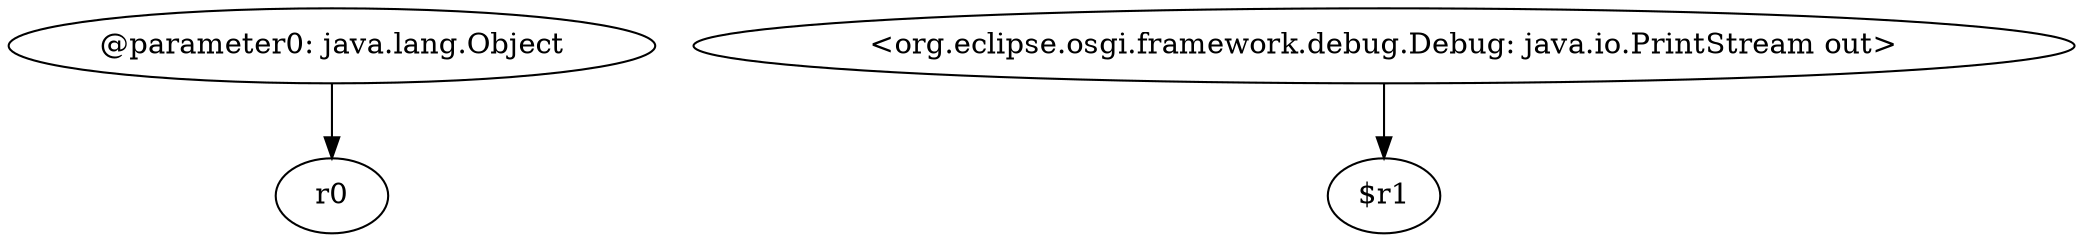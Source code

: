 digraph g {
0[label="@parameter0: java.lang.Object"]
1[label="r0"]
0->1[label=""]
2[label="<org.eclipse.osgi.framework.debug.Debug: java.io.PrintStream out>"]
3[label="$r1"]
2->3[label=""]
}
